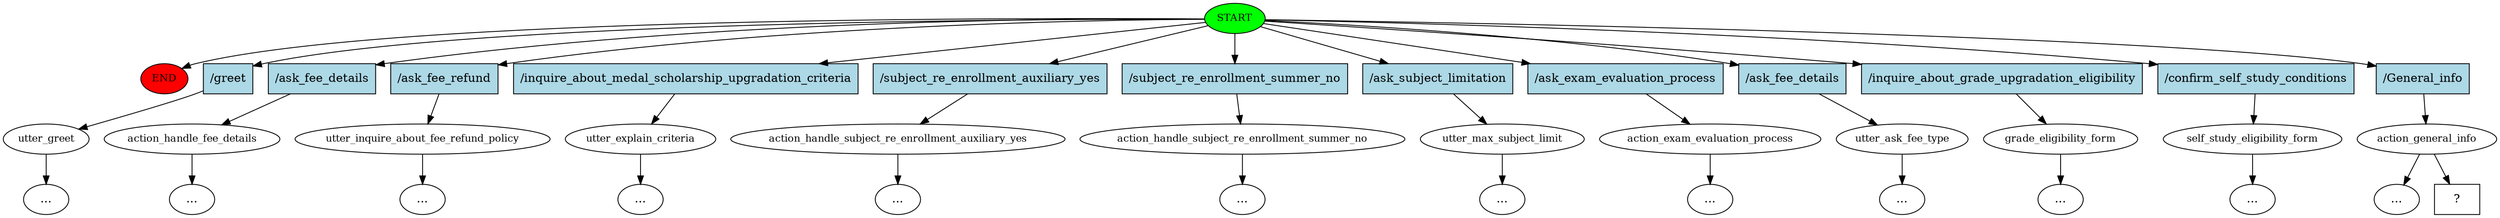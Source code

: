 digraph  {
0 [class="start active", fillcolor=green, fontsize=12, label=START, style=filled];
"-1" [class=end, fillcolor=red, fontsize=12, label=END, style=filled];
1 [class="", fontsize=12, label=utter_greet];
2 [class="", fontsize=12, label=action_handle_fee_details];
8 [class="", fontsize=12, label=utter_inquire_about_fee_refund_policy];
"-10" [class=ellipsis, label="..."];
"-13" [class=ellipsis, label="..."];
13 [class="", fontsize=12, label=utter_explain_criteria];
"-17" [class=ellipsis, label="..."];
18 [class="", fontsize=12, label=action_handle_subject_re_enrollment_auxiliary_yes];
"-20" [class=ellipsis, label="..."];
19 [class="", fontsize=12, label=action_handle_subject_re_enrollment_summer_no];
"-21" [class=ellipsis, label="..."];
20 [class="", fontsize=12, label=utter_max_subject_limit];
21 [class="", fontsize=12, label=action_exam_evaluation_process];
"-23" [class=ellipsis, label="..."];
"-25" [class=ellipsis, label="..."];
24 [class="", fontsize=12, label=utter_ask_fee_type];
"-26" [class=ellipsis, label="..."];
25 [class="", fontsize=12, label=grade_eligibility_form];
"-29" [class=ellipsis, label="..."];
28 [class="", fontsize=12, label=self_study_eligibility_form];
"-30" [class=ellipsis, label="..."];
"-31" [class=ellipsis, label="..."];
30 [class=active, fontsize=12, label=action_general_info];
"-32" [class=ellipsis, label="..."];
32 [class="intent dashed active", label="  ?  ", shape=rect];
33 [class=intent, fillcolor=lightblue, label="/greet", shape=rect, style=filled];
34 [class=intent, fillcolor=lightblue, label="/ask_fee_details", shape=rect, style=filled];
35 [class=intent, fillcolor=lightblue, label="/ask_fee_refund", shape=rect, style=filled];
36 [class=intent, fillcolor=lightblue, label="/inquire_about_medal_scholarship_upgradation_criteria", shape=rect, style=filled];
37 [class=intent, fillcolor=lightblue, label="/subject_re_enrollment_auxiliary_yes", shape=rect, style=filled];
38 [class=intent, fillcolor=lightblue, label="/subject_re_enrollment_summer_no", shape=rect, style=filled];
39 [class=intent, fillcolor=lightblue, label="/ask_subject_limitation", shape=rect, style=filled];
40 [class=intent, fillcolor=lightblue, label="/ask_exam_evaluation_process", shape=rect, style=filled];
41 [class=intent, fillcolor=lightblue, label="/ask_fee_details", shape=rect, style=filled];
42 [class=intent, fillcolor=lightblue, label="/inquire_about_grade_upgradation_eligibility", shape=rect, style=filled];
43 [class=intent, fillcolor=lightblue, label="/confirm_self_study_conditions", shape=rect, style=filled];
44 [class="intent active", fillcolor=lightblue, label="/General_info", shape=rect, style=filled];
0 -> "-1"  [class="", key=NONE, label=""];
0 -> 33  [class="", key=0];
0 -> 34  [class="", key=0];
0 -> 35  [class="", key=0];
0 -> 36  [class="", key=0];
0 -> 37  [class="", key=0];
0 -> 38  [class="", key=0];
0 -> 39  [class="", key=0];
0 -> 40  [class="", key=0];
0 -> 41  [class="", key=0];
0 -> 42  [class="", key=0];
0 -> 43  [class="", key=0];
0 -> 44  [class=active, key=0];
1 -> "-29"  [class="", key=NONE, label=""];
2 -> "-13"  [class="", key=NONE, label=""];
8 -> "-10"  [class="", key=NONE, label=""];
13 -> "-17"  [class="", key=NONE, label=""];
18 -> "-20"  [class="", key=NONE, label=""];
19 -> "-21"  [class="", key=NONE, label=""];
20 -> "-25"  [class="", key=NONE, label=""];
21 -> "-23"  [class="", key=NONE, label=""];
24 -> "-26"  [class="", key=NONE, label=""];
25 -> "-31"  [class="", key=NONE, label=""];
28 -> "-30"  [class="", key=NONE, label=""];
30 -> "-32"  [class="", key=NONE, label=""];
30 -> 32  [class=active, key=NONE, label=""];
33 -> 1  [class="", key=0];
34 -> 2  [class="", key=0];
35 -> 8  [class="", key=0];
36 -> 13  [class="", key=0];
37 -> 18  [class="", key=0];
38 -> 19  [class="", key=0];
39 -> 20  [class="", key=0];
40 -> 21  [class="", key=0];
41 -> 24  [class="", key=0];
42 -> 25  [class="", key=0];
43 -> 28  [class="", key=0];
44 -> 30  [class=active, key=0];
}
